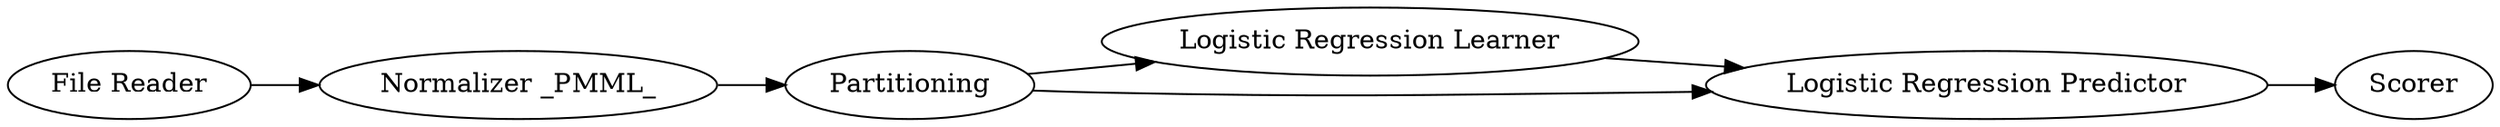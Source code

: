 digraph {
	1 [label="File Reader"]
	2 [label="Logistic Regression Learner"]
	3 [label="Logistic Regression Predictor"]
	5 [label="Normalizer _PMML_"]
	6 [label=Partitioning]
	7 [label=Scorer]
	1 -> 5
	2 -> 3
	3 -> 7
	5 -> 6
	6 -> 2
	6 -> 3
	rankdir=LR
}
